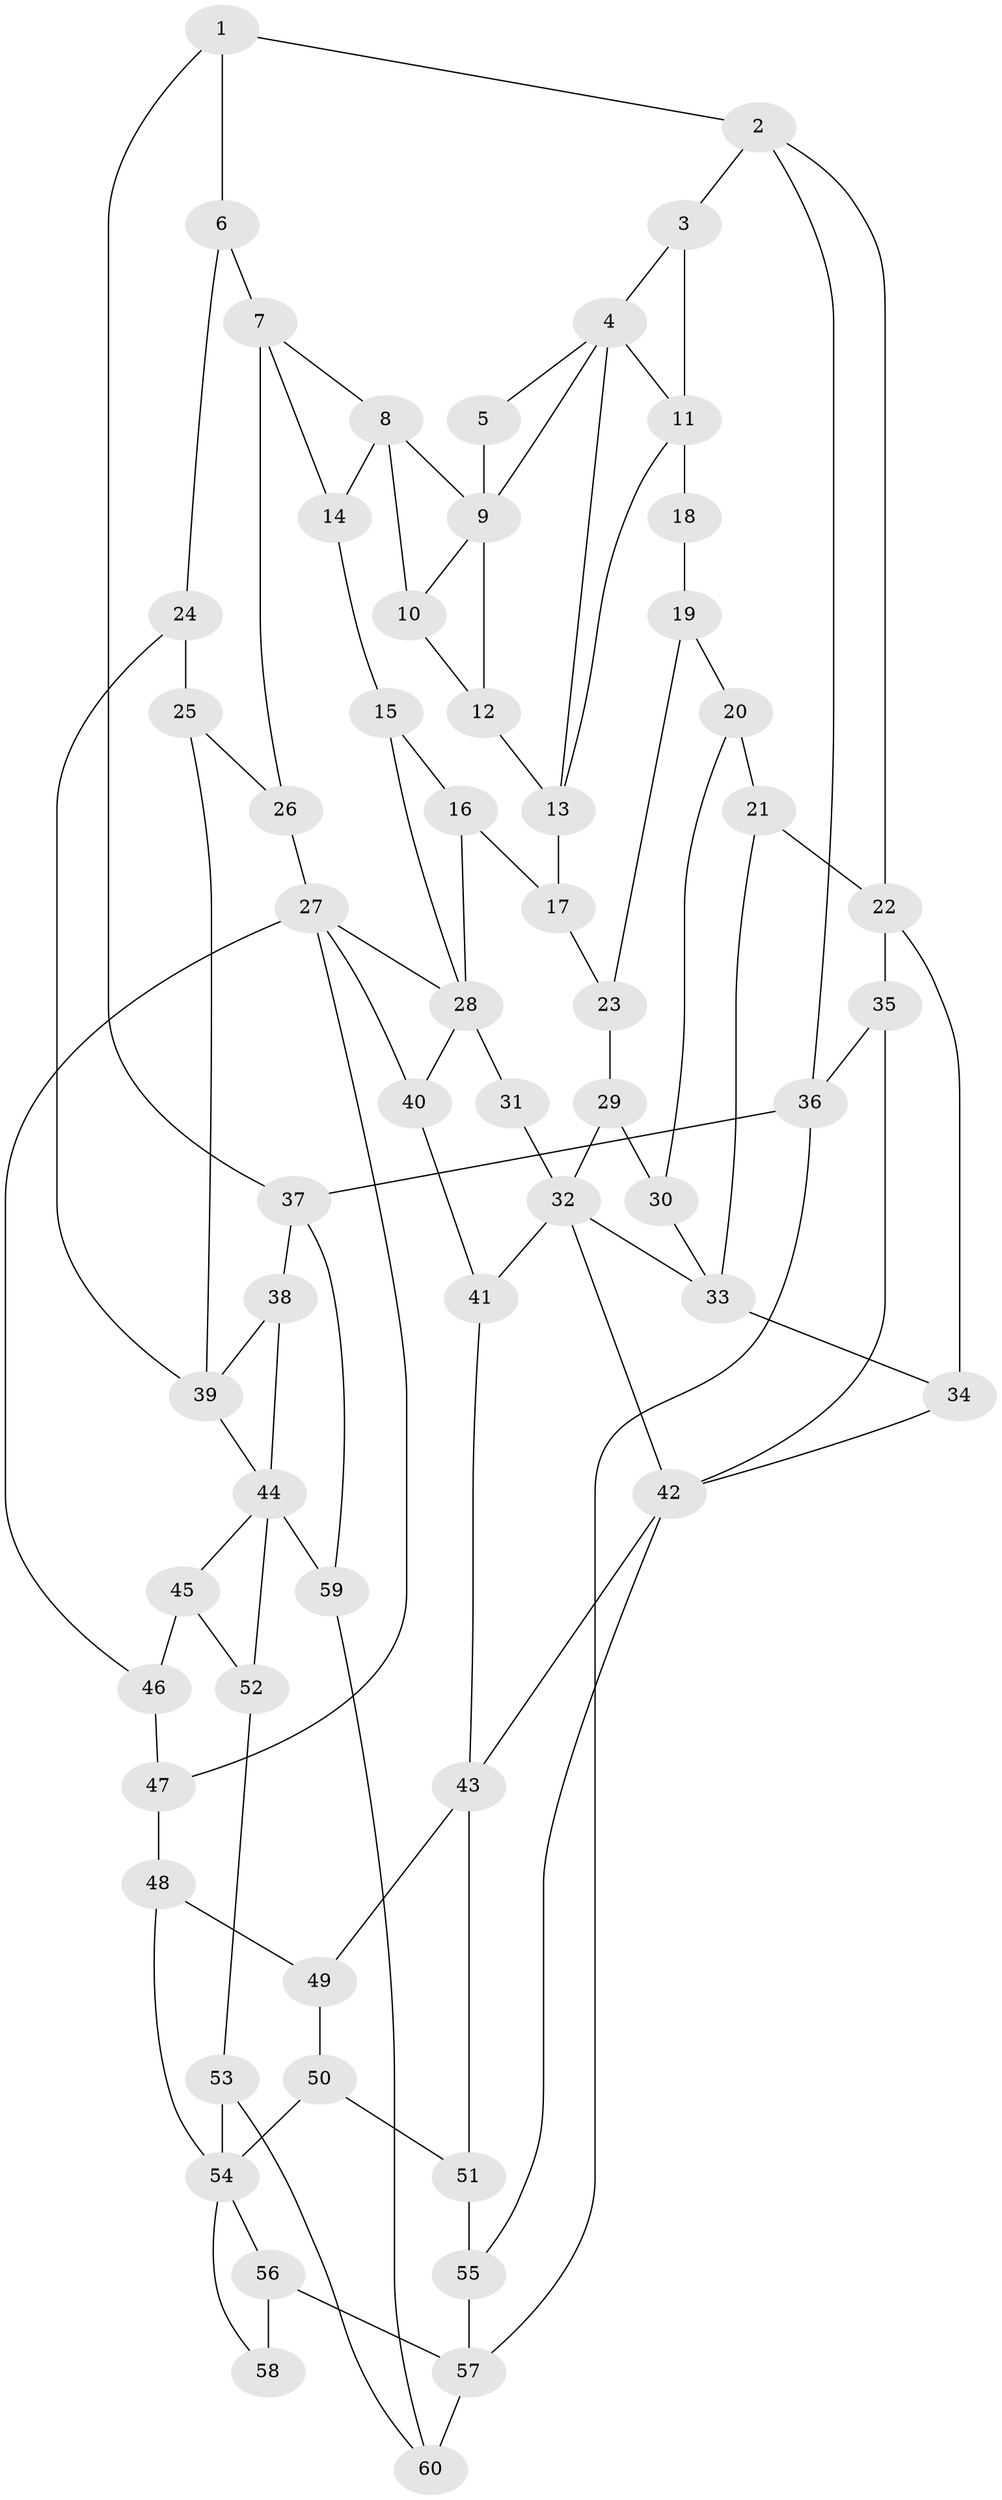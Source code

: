// original degree distribution, {3: 0.025, 6: 0.24166666666666667, 5: 0.49166666666666664, 4: 0.24166666666666667}
// Generated by graph-tools (version 1.1) at 2025/38/03/09/25 02:38:24]
// undirected, 60 vertices, 102 edges
graph export_dot {
graph [start="1"]
  node [color=gray90,style=filled];
  1;
  2;
  3;
  4;
  5;
  6;
  7;
  8;
  9;
  10;
  11;
  12;
  13;
  14;
  15;
  16;
  17;
  18;
  19;
  20;
  21;
  22;
  23;
  24;
  25;
  26;
  27;
  28;
  29;
  30;
  31;
  32;
  33;
  34;
  35;
  36;
  37;
  38;
  39;
  40;
  41;
  42;
  43;
  44;
  45;
  46;
  47;
  48;
  49;
  50;
  51;
  52;
  53;
  54;
  55;
  56;
  57;
  58;
  59;
  60;
  1 -- 2 [weight=1.0];
  1 -- 6 [weight=2.0];
  1 -- 37 [weight=1.0];
  2 -- 3 [weight=1.0];
  2 -- 22 [weight=1.0];
  2 -- 36 [weight=1.0];
  3 -- 4 [weight=1.0];
  3 -- 11 [weight=1.0];
  4 -- 5 [weight=1.0];
  4 -- 9 [weight=1.0];
  4 -- 11 [weight=2.0];
  4 -- 13 [weight=1.0];
  5 -- 9 [weight=1.0];
  6 -- 7 [weight=2.0];
  6 -- 24 [weight=2.0];
  7 -- 8 [weight=1.0];
  7 -- 14 [weight=1.0];
  7 -- 26 [weight=1.0];
  8 -- 9 [weight=1.0];
  8 -- 10 [weight=3.0];
  8 -- 14 [weight=1.0];
  9 -- 10 [weight=2.0];
  9 -- 12 [weight=1.0];
  10 -- 12 [weight=1.0];
  11 -- 13 [weight=1.0];
  11 -- 18 [weight=2.0];
  12 -- 13 [weight=1.0];
  13 -- 17 [weight=1.0];
  14 -- 15 [weight=1.0];
  15 -- 16 [weight=1.0];
  15 -- 28 [weight=1.0];
  16 -- 17 [weight=1.0];
  16 -- 28 [weight=1.0];
  17 -- 23 [weight=1.0];
  18 -- 19 [weight=2.0];
  19 -- 20 [weight=2.0];
  19 -- 23 [weight=1.0];
  20 -- 21 [weight=2.0];
  20 -- 30 [weight=2.0];
  21 -- 22 [weight=2.0];
  21 -- 33 [weight=1.0];
  22 -- 34 [weight=2.0];
  22 -- 35 [weight=1.0];
  23 -- 29 [weight=1.0];
  24 -- 25 [weight=2.0];
  24 -- 39 [weight=1.0];
  25 -- 26 [weight=1.0];
  25 -- 39 [weight=1.0];
  26 -- 27 [weight=1.0];
  27 -- 28 [weight=1.0];
  27 -- 40 [weight=1.0];
  27 -- 46 [weight=1.0];
  27 -- 47 [weight=1.0];
  28 -- 31 [weight=2.0];
  28 -- 40 [weight=1.0];
  29 -- 30 [weight=1.0];
  29 -- 32 [weight=1.0];
  30 -- 33 [weight=1.0];
  31 -- 32 [weight=1.0];
  32 -- 33 [weight=1.0];
  32 -- 41 [weight=1.0];
  32 -- 42 [weight=1.0];
  33 -- 34 [weight=1.0];
  34 -- 42 [weight=1.0];
  35 -- 36 [weight=1.0];
  35 -- 42 [weight=1.0];
  36 -- 37 [weight=1.0];
  36 -- 57 [weight=1.0];
  37 -- 38 [weight=1.0];
  37 -- 59 [weight=1.0];
  38 -- 39 [weight=1.0];
  38 -- 44 [weight=1.0];
  39 -- 44 [weight=1.0];
  40 -- 41 [weight=1.0];
  41 -- 43 [weight=1.0];
  42 -- 43 [weight=1.0];
  42 -- 55 [weight=1.0];
  43 -- 49 [weight=1.0];
  43 -- 51 [weight=1.0];
  44 -- 45 [weight=1.0];
  44 -- 52 [weight=1.0];
  44 -- 59 [weight=2.0];
  45 -- 46 [weight=1.0];
  45 -- 52 [weight=1.0];
  46 -- 47 [weight=1.0];
  47 -- 48 [weight=1.0];
  48 -- 49 [weight=1.0];
  48 -- 54 [weight=1.0];
  49 -- 50 [weight=1.0];
  50 -- 51 [weight=1.0];
  50 -- 54 [weight=1.0];
  51 -- 55 [weight=1.0];
  52 -- 53 [weight=1.0];
  53 -- 54 [weight=2.0];
  53 -- 60 [weight=1.0];
  54 -- 56 [weight=1.0];
  54 -- 58 [weight=1.0];
  55 -- 57 [weight=1.0];
  56 -- 57 [weight=2.0];
  56 -- 58 [weight=2.0];
  57 -- 60 [weight=2.0];
  59 -- 60 [weight=1.0];
}
